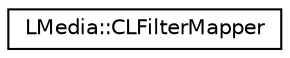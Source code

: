digraph G
{
  edge [fontname="Helvetica",fontsize="10",labelfontname="Helvetica",labelfontsize="10"];
  node [fontname="Helvetica",fontsize="10",shape=record];
  rankdir="LR";
  Node1 [label="LMedia::CLFilterMapper",height=0.2,width=0.4,color="black", fillcolor="white", style="filled",URL="$class_l_media_1_1_c_l_filter_mapper.html"];
}
